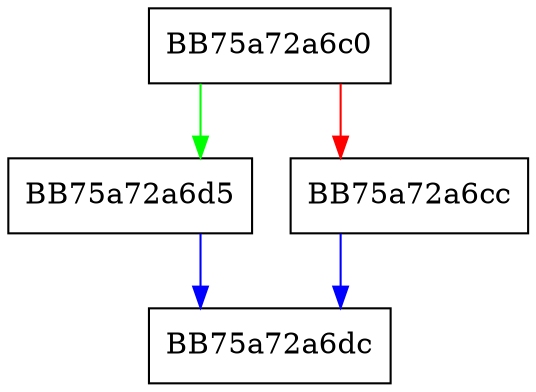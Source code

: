 digraph set_signature_version {
  node [shape="box"];
  graph [splines=ortho];
  BB75a72a6c0 -> BB75a72a6d5 [color="green"];
  BB75a72a6c0 -> BB75a72a6cc [color="red"];
  BB75a72a6cc -> BB75a72a6dc [color="blue"];
  BB75a72a6d5 -> BB75a72a6dc [color="blue"];
}